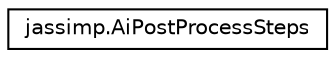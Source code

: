 digraph "Graphical Class Hierarchy"
{
  edge [fontname="Helvetica",fontsize="10",labelfontname="Helvetica",labelfontsize="10"];
  node [fontname="Helvetica",fontsize="10",shape=record];
  rankdir="LR";
  Node1 [label="jassimp.AiPostProcessSteps",height=0.2,width=0.4,color="black", fillcolor="white", style="filled",URL="$enumjassimp_1_1_ai_post_process_steps.html"];
}
